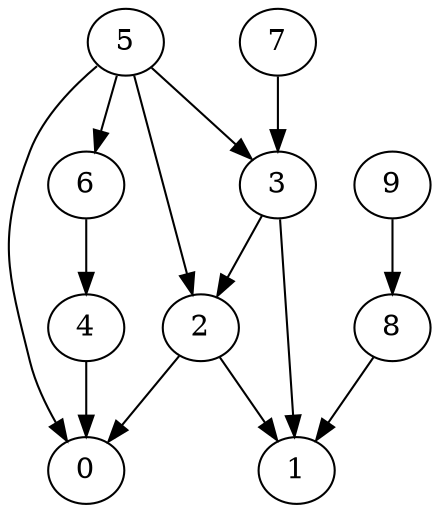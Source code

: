 digraph G {
  graph [splines=true overlap=false]
  node  [shape=ellipse, width=0.3, height=0.3]
  0 [label="0"];
  1 [label="1"];
  2 [label="2"];
  3 [label="3"];
  4 [label="4"];
  5 [label="5"];
  6 [label="6"];
  7 [label="7"];
  8 [label="8"];
  9 [label="9"];
  2 -> 0;
  2 -> 1;
  3 -> 1;
  3 -> 2;
  4 -> 0;
  5 -> 0;
  5 -> 2;
  5 -> 3;
  5 -> 6;
  6 -> 4;
  7 -> 3;
  8 -> 1;
  9 -> 8;
}
